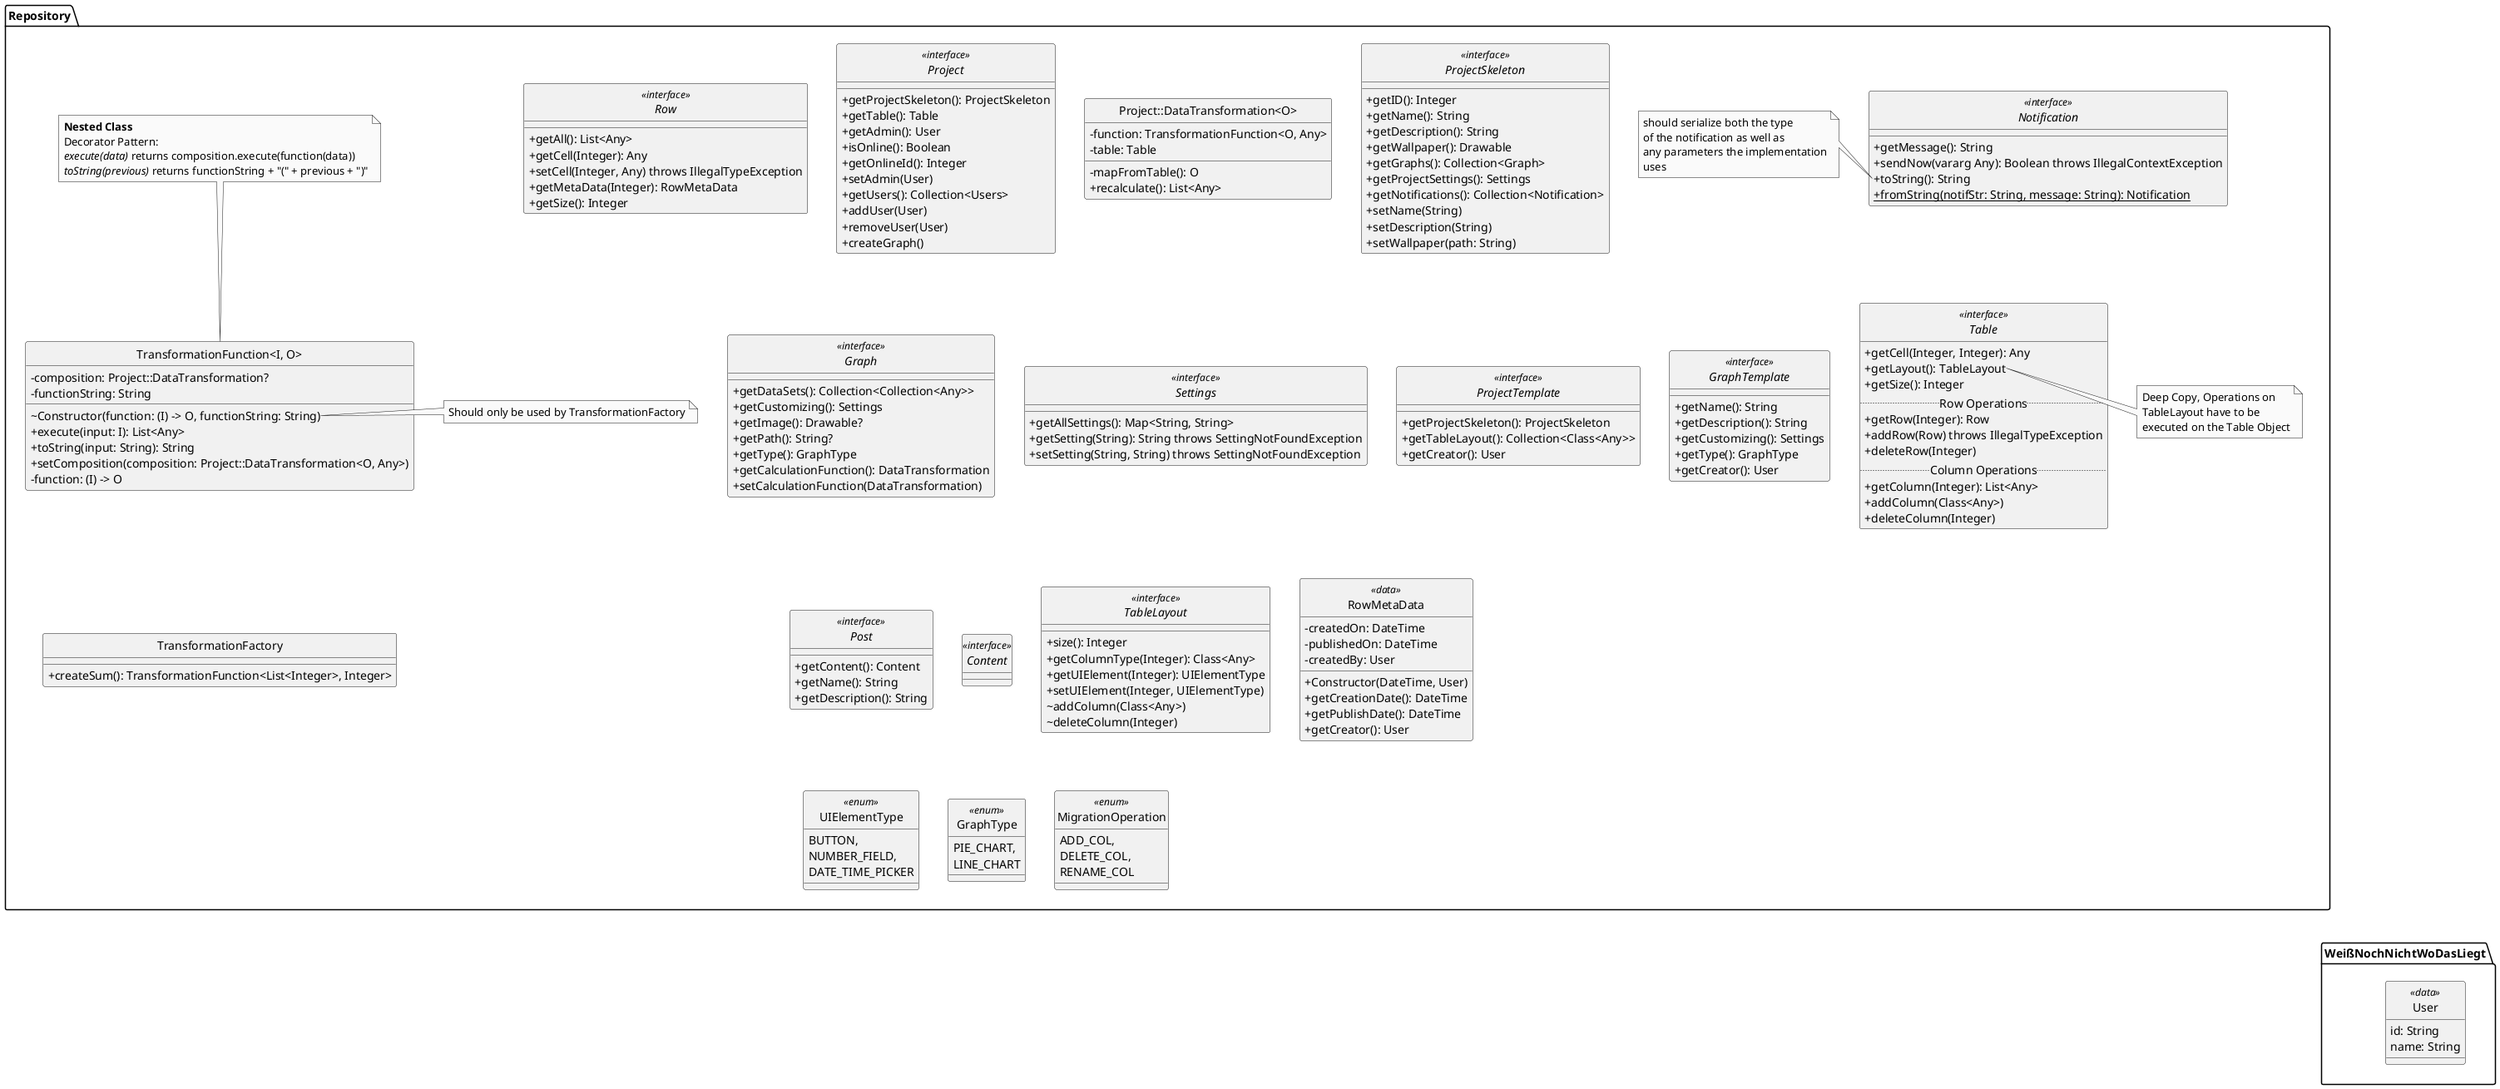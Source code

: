 @startuml

skinparam monochrome true
skinparam shadowing false
skinparam genericDisplay old
skinparam classAttributeIconSize 0
hide circle


package Repository {
  
    interface Table <<interface>> {
        +getCell(Integer, Integer): Any
        +getLayout(): TableLayout
        +getSize(): Integer
        ..Row Operations..
        +getRow(Integer): Row
        +addRow(Row) throws IllegalTypeException
        +deleteRow(Integer)
        ..Column Operations..
        +getColumn(Integer): List<Any>
        +addColumn(Class<Any>)
        +deleteColumn(Integer)
    }
    note right of Table::getLayout()
        Deep Copy, Operations on
        TableLayout have to be
        executed on the Table Object
    end note

    interface Row <<interface>> {
        +getAll(): List<Any>
        +getCell(Integer): Any
        +setCell(Integer, Any) throws IllegalTypeException
        +getMetaData(Integer): RowMetaData
        +getSize(): Integer
    }

    interface Project <<interface>> {
        +getProjectSkeleton(): ProjectSkeleton
        +getTable(): Table
        +getAdmin(): User
        +isOnline(): Boolean
        +getOnlineId(): Integer
        +setAdmin(User)
        +getUsers(): Collection<Users>
        +addUser(User)
        +removeUser(User)
        +createGraph()
    }
  
    'Nested Class: You need an object of a class Implementing Project in Order to create
    'a DataTransformation
    class Project::DataTransformation<O> {
        -function: TransformationFunction<O, Any>
        -table: Table
        -mapFromTable(): O
        +recalculate(): List<Any>
    }

    class TransformationFunction<I, O> {
        ~Constructor(function: (I) -> O, functionString: String)
        +execute(input: I): List<Any>
        +toString(input: String): String
        +setComposition(composition: Project::DataTransformation<O, Any>)
        -function: (I) -> O
        -composition: Project::DataTransformation?
        -functionString: String
    }

    note top
        <b>Nested Class</b>
        Decorator Pattern:
        <i>execute(data)</i> returns composition.execute(function(data))
        <i>toString(previous)</i> returns functionString + "(" + previous + ")"
    end note

    class TransformationFactory {
        +createSum(): TransformationFunction<List<Integer>, Integer>
    }

    TransformationFunction -[hidden]-> TransformationFactory

    note right of TransformationFunction::Constructor
        Should only be used by TransformationFactory
    end note

    interface ProjectSkeleton <<interface>> {
        +getID(): Integer
        +getName(): String
        +getDescription(): String
        +getWallpaper(): Drawable
        +getGraphs(): Collection<Graph>
        +getProjectSettings(): Settings
        +getNotifications(): Collection<Notification>
        +setName(String)
        +setDescription(String)
        +setWallpaper(path: String)
    }

    interface Graph <<interface>> {
        'Does this always recompute the DataSets? If not how does it decide when to recompute?
        +getDataSets(): Collection<Collection<Any>>
        +getCustomizing(): Settings
        +getImage(): Drawable?
        +getPath(): String?
        +getType(): GraphType
        +getCalculationFunction(): DataTransformation
        +setCalculationFunction(DataTransformation)
    }

    interface Settings <<interface>> {
        +getAllSettings(): Map<String, String>
        +getSetting(String): String throws SettingNotFoundException
        +setSetting(String, String) throws SettingNotFoundException
    }

    interface Notification <<interface>> {
        +getMessage(): String
        +sendNow(vararg Any): Boolean throws IllegalContextException
        +toString(): String
        +{static}fromString(notifStr: String, message: String): Notification
    }
    note left of Notification::toString()
        should serialize both the type
        of the notification as well as
        any parameters the implementation
        uses
    end note
  
    interface ProjectTemplate <<interface>> {
        +getProjectSkeleton(): ProjectSkeleton
        +getTableLayout(): Collection<Class<Any>>
        +getCreator(): User
    }

    interface GraphTemplate <<interface>> {
        +getName(): String
        +getDescription(): String
        +getCustomizing(): Settings
        +getType(): GraphType
        +getCreator(): User
    }

    interface Post <<interface>> {
        +getContent(): Content
        +getName(): String
        +getDescription(): String
    }

    interface Content <<interface>> {

    }

    interface TableLayout <<interface>> {
        +size(): Integer
        +getColumnType(Integer): Class<Any>
        +getUIElement(Integer): UIElementType
        +setUIElement(Integer, UIElementType)
        ~addColumn(Class<Any>)
        ~deleteColumn(Integer)
    }

    class RowMetaData <<data>> {
        +Constructor(DateTime, User)
        +getCreationDate(): DateTime
        +getPublishDate(): DateTime
        +getCreator(): User
        -createdOn: DateTime
        -publishedOn: DateTime
        -createdBy: User
    }

    enum UIElementType <<enum>> {
        BUTTON,
        NUMBER_FIELD,
        DATE_TIME_PICKER
    }

    enum GraphType <<enum>> {
        PIE_CHART,
        LINE_CHART
    }

    enum MigrationOperation <<enum>> {
        ADD_COL,
        DELETE_COL,
        RENAME_COL
    }
}

Notification -[hidden]-> Table
Repository ----[hidden]-> WeißNochNichtWoDasLiegt

package WeißNochNichtWoDasLiegt {

    class User <<data>> {
        id: String
        name: String
    }
}



@enduml